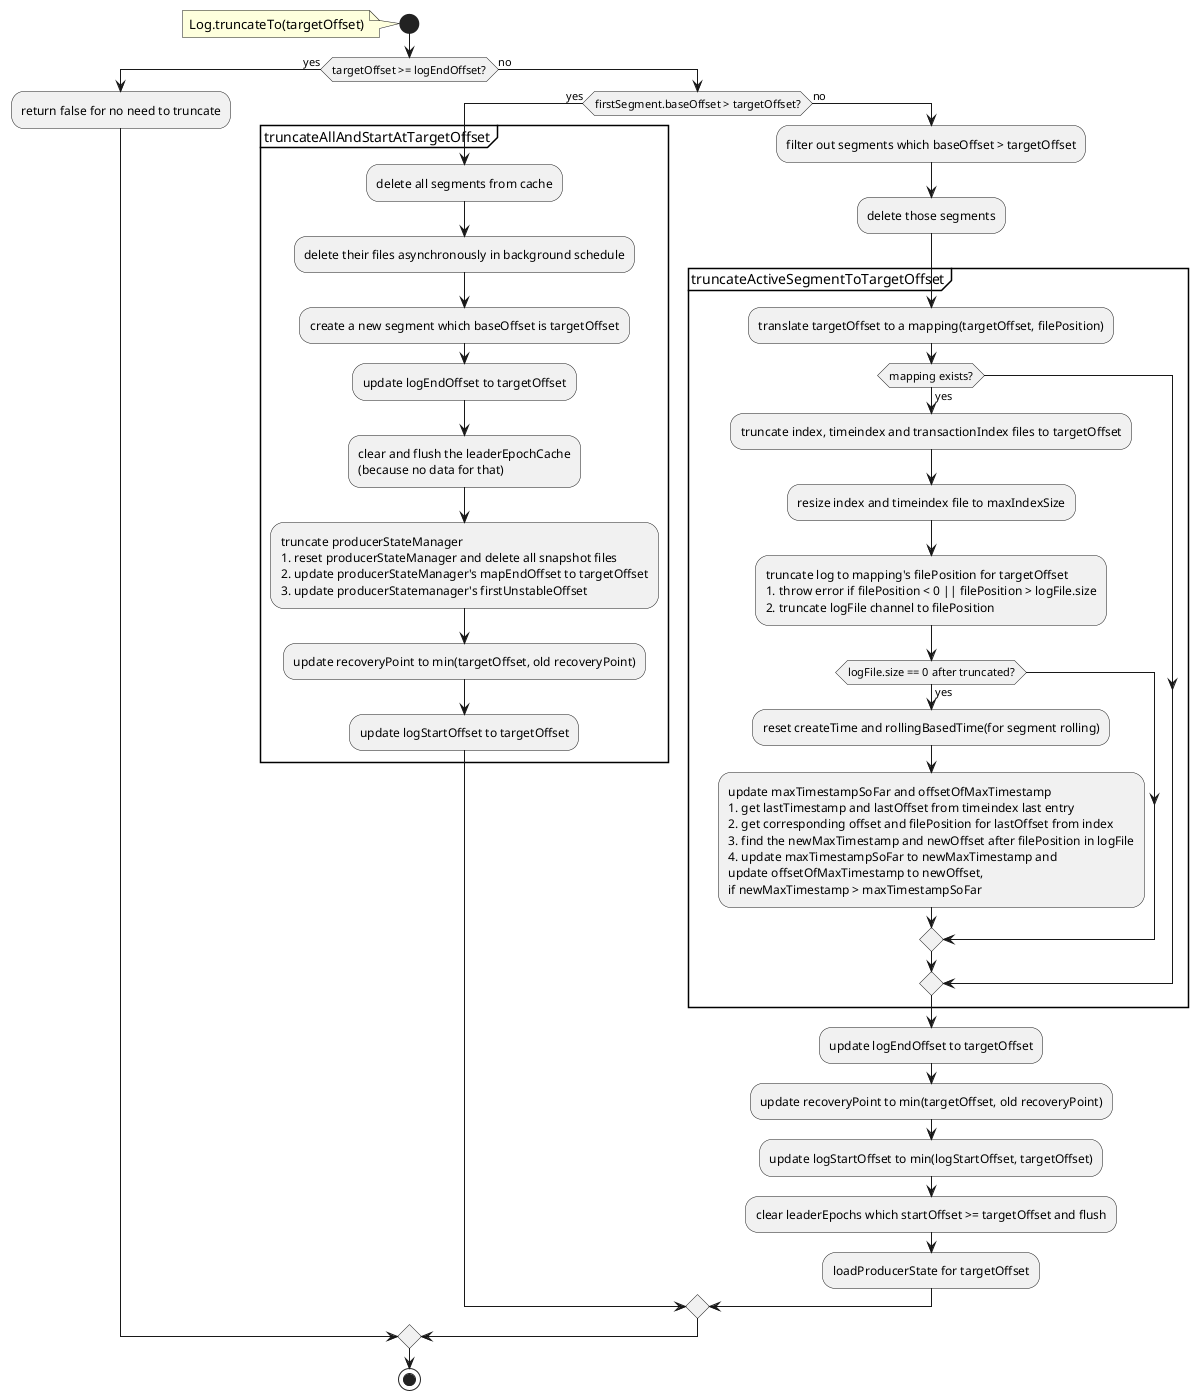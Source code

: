 @startuml
start
note left: Log.truncateTo(targetOffset)
if (targetOffset >= logEndOffset?) then(yes)
	:return false for no need to truncate;
else(no)
	if (firstSegment.baseOffset > targetOffset?) then(yes)
		partition truncateAllAndStartAtTargetOffset {
			:delete all segments from cache;
			:delete their files asynchronously in background schedule;
			
			:create a new segment which baseOffset is targetOffset;
			:update logEndOffset to targetOffset;
			:clear and flush the leaderEpochCache
			(because no data for that);

			:truncate producerStateManager
			1. reset producerStateManager and delete all snapshot files
			2. update producerStateManager's mapEndOffset to targetOffset
			3. update producerStatemanager's firstUnstableOffset;

			:update recoveryPoint to min(targetOffset, old recoveryPoint);
			:update logStartOffset to targetOffset;
		}
	else(no)
		:filter out segments which baseOffset > targetOffset;
		:delete those segments;
		
		partition truncateActiveSegmentToTargetOffset {
			:translate targetOffset to a mapping(targetOffset, filePosition);
			if (mapping exists?) then(yes)
				:truncate index, timeindex and transactionIndex files to targetOffset;
				:resize index and timeindex file to maxIndexSize;

				:truncate log to mapping's filePosition for targetOffset
				1. throw error if filePosition < 0 || filePosition > logFile.size
				2. truncate logFile channel to filePosition;

				if (logFile.size == 0 after truncated?) then(yes)
					:reset createTime and rollingBasedTime(for segment rolling);
					:update maxTimestampSoFar and offsetOfMaxTimestamp
					1. get lastTimestamp and lastOffset from timeindex last entry
					2. get corresponding offset and filePosition for lastOffset from index
					3. find the newMaxTimestamp and newOffset after filePosition in logFile
					4. update maxTimestampSoFar to newMaxTimestamp and
					update offsetOfMaxTimestamp to newOffset,
					if newMaxTimestamp > maxTimestampSoFar;
				endif
			endif
		}

		:update logEndOffset to targetOffset;
		:update recoveryPoint to min(targetOffset, old recoveryPoint);
		:update logStartOffset to min(logStartOffset, targetOffset);

		:clear leaderEpochs which startOffset >= targetOffset and flush; 
		:loadProducerState for targetOffset;
	endif
endif
stop
@enduml
